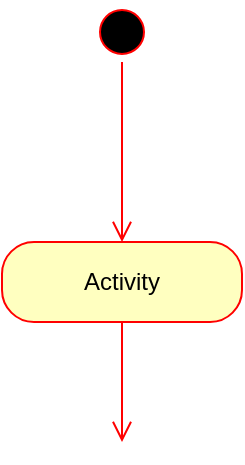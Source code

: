 <mxfile version="10.5.4" type="github"><diagram name="Page-1" id="58cdce13-f638-feb5-8d6f-7d28b1aa9fa0"><mxGraphModel dx="1457" dy="1107" grid="1" gridSize="10" guides="1" tooltips="1" connect="1" arrows="1" fold="1" page="1" pageScale="1" pageWidth="1100" pageHeight="850" background="#ffffff" math="0" shadow="0"><root><mxCell id="0"/><mxCell id="1" parent="0"/><mxCell id="Drjwm13Jkjys5k37WlV_-2" value="" style="ellipse;html=1;shape=startState;fillColor=#000000;strokeColor=#ff0000;" vertex="1" parent="1"><mxGeometry x="195" y="85" width="30" height="30" as="geometry"/></mxCell><mxCell id="Drjwm13Jkjys5k37WlV_-3" value="" style="edgeStyle=orthogonalEdgeStyle;html=1;verticalAlign=bottom;endArrow=open;endSize=8;strokeColor=#ff0000;entryX=0.5;entryY=0;entryDx=0;entryDy=0;" edge="1" source="Drjwm13Jkjys5k37WlV_-2" parent="1" target="Drjwm13Jkjys5k37WlV_-5"><mxGeometry relative="1" as="geometry"><mxPoint x="210" y="165" as="targetPoint"/></mxGeometry></mxCell><mxCell id="Drjwm13Jkjys5k37WlV_-5" value="Activity" style="rounded=1;whiteSpace=wrap;html=1;arcSize=40;fontColor=#000000;fillColor=#ffffc0;strokeColor=#ff0000;" vertex="1" parent="1"><mxGeometry x="150" y="205" width="120" height="40" as="geometry"/></mxCell><mxCell id="Drjwm13Jkjys5k37WlV_-6" value="" style="edgeStyle=orthogonalEdgeStyle;html=1;verticalAlign=bottom;endArrow=open;endSize=8;strokeColor=#ff0000;" edge="1" source="Drjwm13Jkjys5k37WlV_-5" parent="1"><mxGeometry relative="1" as="geometry"><mxPoint x="210" y="305" as="targetPoint"/></mxGeometry></mxCell></root></mxGraphModel></diagram></mxfile>